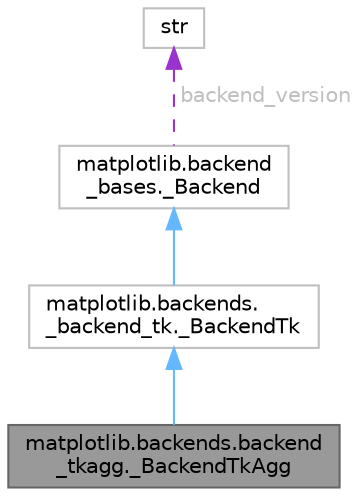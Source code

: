 digraph "matplotlib.backends.backend_tkagg._BackendTkAgg"
{
 // LATEX_PDF_SIZE
  bgcolor="transparent";
  edge [fontname=Helvetica,fontsize=10,labelfontname=Helvetica,labelfontsize=10];
  node [fontname=Helvetica,fontsize=10,shape=box,height=0.2,width=0.4];
  Node1 [id="Node000001",label="matplotlib.backends.backend\l_tkagg._BackendTkAgg",height=0.2,width=0.4,color="gray40", fillcolor="grey60", style="filled", fontcolor="black",tooltip=" "];
  Node2 -> Node1 [id="edge1_Node000001_Node000002",dir="back",color="steelblue1",style="solid",tooltip=" "];
  Node2 [id="Node000002",label="matplotlib.backends.\l_backend_tk._BackendTk",height=0.2,width=0.4,color="grey75", fillcolor="white", style="filled",URL="$d1/da5/classmatplotlib_1_1backends_1_1__backend__tk_1_1__BackendTk.html",tooltip=" "];
  Node3 -> Node2 [id="edge2_Node000002_Node000003",dir="back",color="steelblue1",style="solid",tooltip=" "];
  Node3 [id="Node000003",label="matplotlib.backend\l_bases._Backend",height=0.2,width=0.4,color="grey75", fillcolor="white", style="filled",URL="$df/dd0/classmatplotlib_1_1backend__bases_1_1__Backend.html",tooltip=" "];
  Node4 -> Node3 [id="edge3_Node000003_Node000004",dir="back",color="darkorchid3",style="dashed",tooltip=" ",label=" backend_version",fontcolor="grey" ];
  Node4 [id="Node000004",label="str",height=0.2,width=0.4,color="grey75", fillcolor="white", style="filled",tooltip=" "];
}
